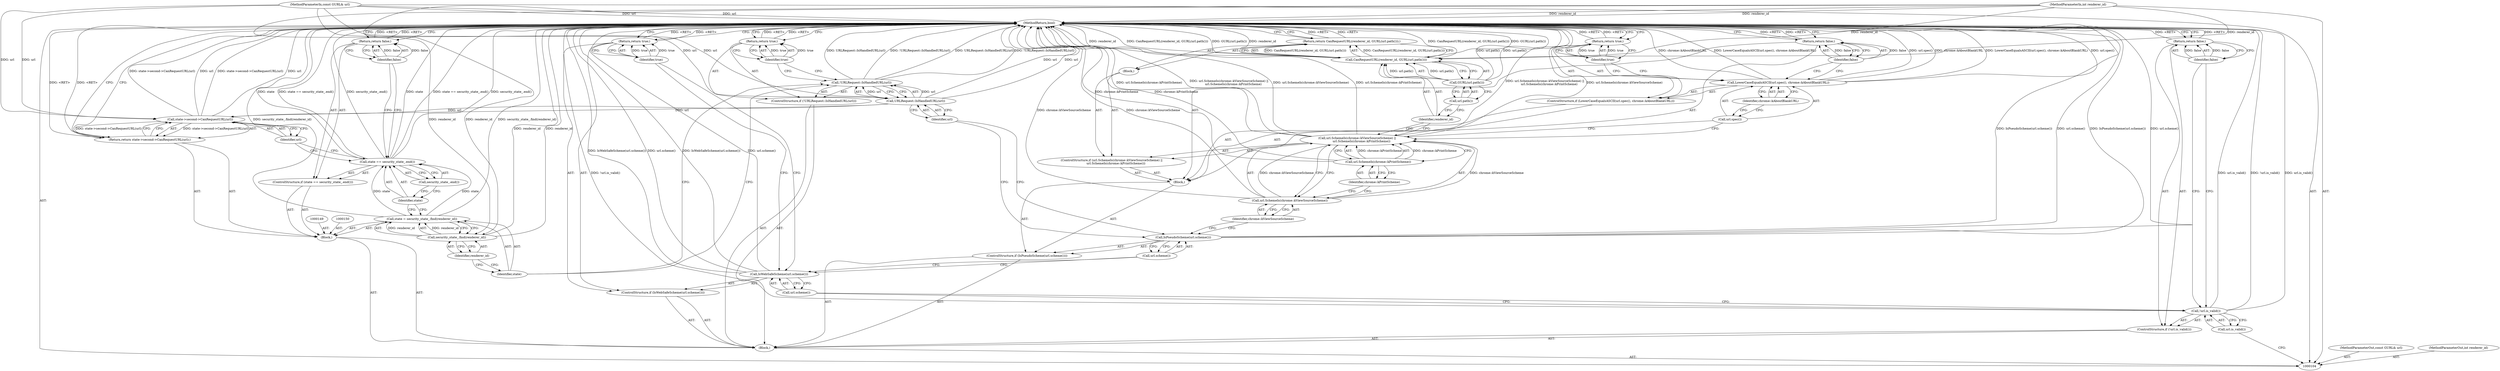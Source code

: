 digraph "1_Chrome_690d0a9175790c4bd3abd066932bc08203c164ca" {
"1000164" [label="(MethodReturn,bool)"];
"1000125" [label="(Identifier,chrome::kViewSourceScheme)"];
"1000122" [label="(ControlStructure,if (url.SchemeIs(chrome::kViewSourceScheme) ||\n         url.SchemeIs(chrome::kPrintScheme)))"];
"1000123" [label="(Call,url.SchemeIs(chrome::kViewSourceScheme) ||\n         url.SchemeIs(chrome::kPrintScheme))"];
"1000124" [label="(Call,url.SchemeIs(chrome::kViewSourceScheme))"];
"1000127" [label="(Identifier,chrome::kPrintScheme)"];
"1000128" [label="(Block,)"];
"1000126" [label="(Call,url.SchemeIs(chrome::kPrintScheme))"];
"1000130" [label="(Call,CanRequestURL(renderer_id, GURL(url.path())))"];
"1000131" [label="(Identifier,renderer_id)"];
"1000132" [label="(Call,GURL(url.path()))"];
"1000133" [label="(Call,url.path())"];
"1000129" [label="(Return,return CanRequestURL(renderer_id, GURL(url.path()));)"];
"1000136" [label="(Call,url.spec())"];
"1000137" [label="(Identifier,chrome::kAboutBlankURL)"];
"1000134" [label="(ControlStructure,if (LowerCaseEqualsASCII(url.spec(), chrome::kAboutBlankURL)))"];
"1000135" [label="(Call,LowerCaseEqualsASCII(url.spec(), chrome::kAboutBlankURL))"];
"1000139" [label="(Identifier,true)"];
"1000138" [label="(Return,return true;)"];
"1000141" [label="(Identifier,false)"];
"1000140" [label="(Return,return false;)"];
"1000106" [label="(MethodParameterIn,const GURL& url)"];
"1000246" [label="(MethodParameterOut,const GURL& url)"];
"1000107" [label="(Block,)"];
"1000105" [label="(MethodParameterIn,int renderer_id)"];
"1000245" [label="(MethodParameterOut,int renderer_id)"];
"1000142" [label="(ControlStructure,if (!URLRequest::IsHandledURL(url)))"];
"1000145" [label="(Identifier,url)"];
"1000143" [label="(Call,!URLRequest::IsHandledURL(url))"];
"1000144" [label="(Call,URLRequest::IsHandledURL(url))"];
"1000147" [label="(Identifier,true)"];
"1000146" [label="(Return,return true;)"];
"1000151" [label="(Call,state = security_state_.find(renderer_id))"];
"1000152" [label="(Identifier,state)"];
"1000153" [label="(Call,security_state_.find(renderer_id))"];
"1000148" [label="(Block,)"];
"1000154" [label="(Identifier,renderer_id)"];
"1000158" [label="(Call,security_state_.end())"];
"1000155" [label="(ControlStructure,if (state == security_state_.end()))"];
"1000156" [label="(Call,state == security_state_.end())"];
"1000157" [label="(Identifier,state)"];
"1000108" [label="(ControlStructure,if (!url.is_valid()))"];
"1000109" [label="(Call,!url.is_valid())"];
"1000110" [label="(Call,url.is_valid())"];
"1000160" [label="(Identifier,false)"];
"1000159" [label="(Return,return false;)"];
"1000162" [label="(Call,state->second->CanRequestURL(url))"];
"1000161" [label="(Return,return state->second->CanRequestURL(url);)"];
"1000163" [label="(Identifier,url)"];
"1000112" [label="(Identifier,false)"];
"1000111" [label="(Return,return false;)"];
"1000113" [label="(ControlStructure,if (IsWebSafeScheme(url.scheme())))"];
"1000115" [label="(Call,url.scheme())"];
"1000114" [label="(Call,IsWebSafeScheme(url.scheme()))"];
"1000117" [label="(Identifier,true)"];
"1000116" [label="(Return,return true;)"];
"1000118" [label="(ControlStructure,if (IsPseudoScheme(url.scheme())))"];
"1000120" [label="(Call,url.scheme())"];
"1000121" [label="(Block,)"];
"1000119" [label="(Call,IsPseudoScheme(url.scheme()))"];
"1000164" -> "1000104"  [label="AST: "];
"1000164" -> "1000111"  [label="CFG: "];
"1000164" -> "1000116"  [label="CFG: "];
"1000164" -> "1000129"  [label="CFG: "];
"1000164" -> "1000138"  [label="CFG: "];
"1000164" -> "1000140"  [label="CFG: "];
"1000164" -> "1000146"  [label="CFG: "];
"1000164" -> "1000159"  [label="CFG: "];
"1000164" -> "1000161"  [label="CFG: "];
"1000161" -> "1000164"  [label="DDG: <RET>"];
"1000116" -> "1000164"  [label="DDG: <RET>"];
"1000111" -> "1000164"  [label="DDG: <RET>"];
"1000146" -> "1000164"  [label="DDG: <RET>"];
"1000129" -> "1000164"  [label="DDG: <RET>"];
"1000140" -> "1000164"  [label="DDG: <RET>"];
"1000138" -> "1000164"  [label="DDG: <RET>"];
"1000159" -> "1000164"  [label="DDG: <RET>"];
"1000124" -> "1000164"  [label="DDG: chrome::kViewSourceScheme"];
"1000156" -> "1000164"  [label="DDG: state"];
"1000156" -> "1000164"  [label="DDG: state == security_state_.end()"];
"1000156" -> "1000164"  [label="DDG: security_state_.end()"];
"1000105" -> "1000164"  [label="DDG: renderer_id"];
"1000114" -> "1000164"  [label="DDG: IsWebSafeScheme(url.scheme())"];
"1000114" -> "1000164"  [label="DDG: url.scheme()"];
"1000132" -> "1000164"  [label="DDG: url.path()"];
"1000153" -> "1000164"  [label="DDG: renderer_id"];
"1000119" -> "1000164"  [label="DDG: IsPseudoScheme(url.scheme())"];
"1000119" -> "1000164"  [label="DDG: url.scheme()"];
"1000130" -> "1000164"  [label="DDG: CanRequestURL(renderer_id, GURL(url.path()))"];
"1000130" -> "1000164"  [label="DDG: GURL(url.path())"];
"1000130" -> "1000164"  [label="DDG: renderer_id"];
"1000123" -> "1000164"  [label="DDG: url.SchemeIs(chrome::kPrintScheme)"];
"1000123" -> "1000164"  [label="DDG: url.SchemeIs(chrome::kViewSourceScheme) ||\n         url.SchemeIs(chrome::kPrintScheme)"];
"1000123" -> "1000164"  [label="DDG: url.SchemeIs(chrome::kViewSourceScheme)"];
"1000143" -> "1000164"  [label="DDG: URLRequest::IsHandledURL(url)"];
"1000143" -> "1000164"  [label="DDG: !URLRequest::IsHandledURL(url)"];
"1000126" -> "1000164"  [label="DDG: chrome::kPrintScheme"];
"1000151" -> "1000164"  [label="DDG: security_state_.find(renderer_id)"];
"1000135" -> "1000164"  [label="DDG: LowerCaseEqualsASCII(url.spec(), chrome::kAboutBlankURL)"];
"1000135" -> "1000164"  [label="DDG: url.spec()"];
"1000135" -> "1000164"  [label="DDG: chrome::kAboutBlankURL"];
"1000109" -> "1000164"  [label="DDG: url.is_valid()"];
"1000109" -> "1000164"  [label="DDG: !url.is_valid()"];
"1000144" -> "1000164"  [label="DDG: url"];
"1000162" -> "1000164"  [label="DDG: url"];
"1000162" -> "1000164"  [label="DDG: state->second->CanRequestURL(url)"];
"1000106" -> "1000164"  [label="DDG: url"];
"1000125" -> "1000124"  [label="AST: "];
"1000125" -> "1000119"  [label="CFG: "];
"1000124" -> "1000125"  [label="CFG: "];
"1000122" -> "1000121"  [label="AST: "];
"1000123" -> "1000122"  [label="AST: "];
"1000128" -> "1000122"  [label="AST: "];
"1000123" -> "1000122"  [label="AST: "];
"1000123" -> "1000124"  [label="CFG: "];
"1000123" -> "1000126"  [label="CFG: "];
"1000124" -> "1000123"  [label="AST: "];
"1000126" -> "1000123"  [label="AST: "];
"1000131" -> "1000123"  [label="CFG: "];
"1000136" -> "1000123"  [label="CFG: "];
"1000123" -> "1000164"  [label="DDG: url.SchemeIs(chrome::kPrintScheme)"];
"1000123" -> "1000164"  [label="DDG: url.SchemeIs(chrome::kViewSourceScheme) ||\n         url.SchemeIs(chrome::kPrintScheme)"];
"1000123" -> "1000164"  [label="DDG: url.SchemeIs(chrome::kViewSourceScheme)"];
"1000124" -> "1000123"  [label="DDG: chrome::kViewSourceScheme"];
"1000126" -> "1000123"  [label="DDG: chrome::kPrintScheme"];
"1000124" -> "1000123"  [label="AST: "];
"1000124" -> "1000125"  [label="CFG: "];
"1000125" -> "1000124"  [label="AST: "];
"1000127" -> "1000124"  [label="CFG: "];
"1000123" -> "1000124"  [label="CFG: "];
"1000124" -> "1000164"  [label="DDG: chrome::kViewSourceScheme"];
"1000124" -> "1000123"  [label="DDG: chrome::kViewSourceScheme"];
"1000127" -> "1000126"  [label="AST: "];
"1000127" -> "1000124"  [label="CFG: "];
"1000126" -> "1000127"  [label="CFG: "];
"1000128" -> "1000122"  [label="AST: "];
"1000129" -> "1000128"  [label="AST: "];
"1000126" -> "1000123"  [label="AST: "];
"1000126" -> "1000127"  [label="CFG: "];
"1000127" -> "1000126"  [label="AST: "];
"1000123" -> "1000126"  [label="CFG: "];
"1000126" -> "1000164"  [label="DDG: chrome::kPrintScheme"];
"1000126" -> "1000123"  [label="DDG: chrome::kPrintScheme"];
"1000130" -> "1000129"  [label="AST: "];
"1000130" -> "1000132"  [label="CFG: "];
"1000131" -> "1000130"  [label="AST: "];
"1000132" -> "1000130"  [label="AST: "];
"1000129" -> "1000130"  [label="CFG: "];
"1000130" -> "1000164"  [label="DDG: CanRequestURL(renderer_id, GURL(url.path()))"];
"1000130" -> "1000164"  [label="DDG: GURL(url.path())"];
"1000130" -> "1000164"  [label="DDG: renderer_id"];
"1000130" -> "1000129"  [label="DDG: CanRequestURL(renderer_id, GURL(url.path()))"];
"1000105" -> "1000130"  [label="DDG: renderer_id"];
"1000132" -> "1000130"  [label="DDG: url.path()"];
"1000131" -> "1000130"  [label="AST: "];
"1000131" -> "1000123"  [label="CFG: "];
"1000133" -> "1000131"  [label="CFG: "];
"1000132" -> "1000130"  [label="AST: "];
"1000132" -> "1000133"  [label="CFG: "];
"1000133" -> "1000132"  [label="AST: "];
"1000130" -> "1000132"  [label="CFG: "];
"1000132" -> "1000164"  [label="DDG: url.path()"];
"1000132" -> "1000130"  [label="DDG: url.path()"];
"1000133" -> "1000132"  [label="AST: "];
"1000133" -> "1000131"  [label="CFG: "];
"1000132" -> "1000133"  [label="CFG: "];
"1000129" -> "1000128"  [label="AST: "];
"1000129" -> "1000130"  [label="CFG: "];
"1000130" -> "1000129"  [label="AST: "];
"1000164" -> "1000129"  [label="CFG: "];
"1000129" -> "1000164"  [label="DDG: <RET>"];
"1000130" -> "1000129"  [label="DDG: CanRequestURL(renderer_id, GURL(url.path()))"];
"1000136" -> "1000135"  [label="AST: "];
"1000136" -> "1000123"  [label="CFG: "];
"1000137" -> "1000136"  [label="CFG: "];
"1000137" -> "1000135"  [label="AST: "];
"1000137" -> "1000136"  [label="CFG: "];
"1000135" -> "1000137"  [label="CFG: "];
"1000134" -> "1000121"  [label="AST: "];
"1000135" -> "1000134"  [label="AST: "];
"1000138" -> "1000134"  [label="AST: "];
"1000135" -> "1000134"  [label="AST: "];
"1000135" -> "1000137"  [label="CFG: "];
"1000136" -> "1000135"  [label="AST: "];
"1000137" -> "1000135"  [label="AST: "];
"1000139" -> "1000135"  [label="CFG: "];
"1000141" -> "1000135"  [label="CFG: "];
"1000135" -> "1000164"  [label="DDG: LowerCaseEqualsASCII(url.spec(), chrome::kAboutBlankURL)"];
"1000135" -> "1000164"  [label="DDG: url.spec()"];
"1000135" -> "1000164"  [label="DDG: chrome::kAboutBlankURL"];
"1000139" -> "1000138"  [label="AST: "];
"1000139" -> "1000135"  [label="CFG: "];
"1000138" -> "1000139"  [label="CFG: "];
"1000139" -> "1000138"  [label="DDG: true"];
"1000138" -> "1000134"  [label="AST: "];
"1000138" -> "1000139"  [label="CFG: "];
"1000139" -> "1000138"  [label="AST: "];
"1000164" -> "1000138"  [label="CFG: "];
"1000138" -> "1000164"  [label="DDG: <RET>"];
"1000139" -> "1000138"  [label="DDG: true"];
"1000141" -> "1000140"  [label="AST: "];
"1000141" -> "1000135"  [label="CFG: "];
"1000140" -> "1000141"  [label="CFG: "];
"1000141" -> "1000140"  [label="DDG: false"];
"1000140" -> "1000121"  [label="AST: "];
"1000140" -> "1000141"  [label="CFG: "];
"1000141" -> "1000140"  [label="AST: "];
"1000164" -> "1000140"  [label="CFG: "];
"1000140" -> "1000164"  [label="DDG: <RET>"];
"1000141" -> "1000140"  [label="DDG: false"];
"1000106" -> "1000104"  [label="AST: "];
"1000106" -> "1000164"  [label="DDG: url"];
"1000106" -> "1000144"  [label="DDG: url"];
"1000106" -> "1000162"  [label="DDG: url"];
"1000246" -> "1000104"  [label="AST: "];
"1000107" -> "1000104"  [label="AST: "];
"1000108" -> "1000107"  [label="AST: "];
"1000113" -> "1000107"  [label="AST: "];
"1000118" -> "1000107"  [label="AST: "];
"1000142" -> "1000107"  [label="AST: "];
"1000148" -> "1000107"  [label="AST: "];
"1000105" -> "1000104"  [label="AST: "];
"1000105" -> "1000164"  [label="DDG: renderer_id"];
"1000105" -> "1000130"  [label="DDG: renderer_id"];
"1000105" -> "1000153"  [label="DDG: renderer_id"];
"1000245" -> "1000104"  [label="AST: "];
"1000142" -> "1000107"  [label="AST: "];
"1000143" -> "1000142"  [label="AST: "];
"1000146" -> "1000142"  [label="AST: "];
"1000145" -> "1000144"  [label="AST: "];
"1000145" -> "1000119"  [label="CFG: "];
"1000144" -> "1000145"  [label="CFG: "];
"1000143" -> "1000142"  [label="AST: "];
"1000143" -> "1000144"  [label="CFG: "];
"1000144" -> "1000143"  [label="AST: "];
"1000147" -> "1000143"  [label="CFG: "];
"1000152" -> "1000143"  [label="CFG: "];
"1000143" -> "1000164"  [label="DDG: URLRequest::IsHandledURL(url)"];
"1000143" -> "1000164"  [label="DDG: !URLRequest::IsHandledURL(url)"];
"1000144" -> "1000143"  [label="DDG: url"];
"1000144" -> "1000143"  [label="AST: "];
"1000144" -> "1000145"  [label="CFG: "];
"1000145" -> "1000144"  [label="AST: "];
"1000143" -> "1000144"  [label="CFG: "];
"1000144" -> "1000164"  [label="DDG: url"];
"1000144" -> "1000143"  [label="DDG: url"];
"1000106" -> "1000144"  [label="DDG: url"];
"1000144" -> "1000162"  [label="DDG: url"];
"1000147" -> "1000146"  [label="AST: "];
"1000147" -> "1000143"  [label="CFG: "];
"1000146" -> "1000147"  [label="CFG: "];
"1000147" -> "1000146"  [label="DDG: true"];
"1000146" -> "1000142"  [label="AST: "];
"1000146" -> "1000147"  [label="CFG: "];
"1000147" -> "1000146"  [label="AST: "];
"1000164" -> "1000146"  [label="CFG: "];
"1000146" -> "1000164"  [label="DDG: <RET>"];
"1000147" -> "1000146"  [label="DDG: true"];
"1000151" -> "1000148"  [label="AST: "];
"1000151" -> "1000153"  [label="CFG: "];
"1000152" -> "1000151"  [label="AST: "];
"1000153" -> "1000151"  [label="AST: "];
"1000157" -> "1000151"  [label="CFG: "];
"1000151" -> "1000164"  [label="DDG: security_state_.find(renderer_id)"];
"1000153" -> "1000151"  [label="DDG: renderer_id"];
"1000151" -> "1000156"  [label="DDG: state"];
"1000152" -> "1000151"  [label="AST: "];
"1000152" -> "1000143"  [label="CFG: "];
"1000154" -> "1000152"  [label="CFG: "];
"1000153" -> "1000151"  [label="AST: "];
"1000153" -> "1000154"  [label="CFG: "];
"1000154" -> "1000153"  [label="AST: "];
"1000151" -> "1000153"  [label="CFG: "];
"1000153" -> "1000164"  [label="DDG: renderer_id"];
"1000153" -> "1000151"  [label="DDG: renderer_id"];
"1000105" -> "1000153"  [label="DDG: renderer_id"];
"1000148" -> "1000107"  [label="AST: "];
"1000149" -> "1000148"  [label="AST: "];
"1000150" -> "1000148"  [label="AST: "];
"1000151" -> "1000148"  [label="AST: "];
"1000155" -> "1000148"  [label="AST: "];
"1000161" -> "1000148"  [label="AST: "];
"1000154" -> "1000153"  [label="AST: "];
"1000154" -> "1000152"  [label="CFG: "];
"1000153" -> "1000154"  [label="CFG: "];
"1000158" -> "1000156"  [label="AST: "];
"1000158" -> "1000157"  [label="CFG: "];
"1000156" -> "1000158"  [label="CFG: "];
"1000155" -> "1000148"  [label="AST: "];
"1000156" -> "1000155"  [label="AST: "];
"1000159" -> "1000155"  [label="AST: "];
"1000156" -> "1000155"  [label="AST: "];
"1000156" -> "1000158"  [label="CFG: "];
"1000157" -> "1000156"  [label="AST: "];
"1000158" -> "1000156"  [label="AST: "];
"1000160" -> "1000156"  [label="CFG: "];
"1000163" -> "1000156"  [label="CFG: "];
"1000156" -> "1000164"  [label="DDG: state"];
"1000156" -> "1000164"  [label="DDG: state == security_state_.end()"];
"1000156" -> "1000164"  [label="DDG: security_state_.end()"];
"1000151" -> "1000156"  [label="DDG: state"];
"1000157" -> "1000156"  [label="AST: "];
"1000157" -> "1000151"  [label="CFG: "];
"1000158" -> "1000157"  [label="CFG: "];
"1000108" -> "1000107"  [label="AST: "];
"1000109" -> "1000108"  [label="AST: "];
"1000111" -> "1000108"  [label="AST: "];
"1000109" -> "1000108"  [label="AST: "];
"1000109" -> "1000110"  [label="CFG: "];
"1000110" -> "1000109"  [label="AST: "];
"1000112" -> "1000109"  [label="CFG: "];
"1000115" -> "1000109"  [label="CFG: "];
"1000109" -> "1000164"  [label="DDG: url.is_valid()"];
"1000109" -> "1000164"  [label="DDG: !url.is_valid()"];
"1000110" -> "1000109"  [label="AST: "];
"1000110" -> "1000104"  [label="CFG: "];
"1000109" -> "1000110"  [label="CFG: "];
"1000160" -> "1000159"  [label="AST: "];
"1000160" -> "1000156"  [label="CFG: "];
"1000159" -> "1000160"  [label="CFG: "];
"1000160" -> "1000159"  [label="DDG: false"];
"1000159" -> "1000155"  [label="AST: "];
"1000159" -> "1000160"  [label="CFG: "];
"1000160" -> "1000159"  [label="AST: "];
"1000164" -> "1000159"  [label="CFG: "];
"1000159" -> "1000164"  [label="DDG: <RET>"];
"1000160" -> "1000159"  [label="DDG: false"];
"1000162" -> "1000161"  [label="AST: "];
"1000162" -> "1000163"  [label="CFG: "];
"1000163" -> "1000162"  [label="AST: "];
"1000161" -> "1000162"  [label="CFG: "];
"1000162" -> "1000164"  [label="DDG: url"];
"1000162" -> "1000164"  [label="DDG: state->second->CanRequestURL(url)"];
"1000162" -> "1000161"  [label="DDG: state->second->CanRequestURL(url)"];
"1000144" -> "1000162"  [label="DDG: url"];
"1000106" -> "1000162"  [label="DDG: url"];
"1000161" -> "1000148"  [label="AST: "];
"1000161" -> "1000162"  [label="CFG: "];
"1000162" -> "1000161"  [label="AST: "];
"1000164" -> "1000161"  [label="CFG: "];
"1000161" -> "1000164"  [label="DDG: <RET>"];
"1000162" -> "1000161"  [label="DDG: state->second->CanRequestURL(url)"];
"1000163" -> "1000162"  [label="AST: "];
"1000163" -> "1000156"  [label="CFG: "];
"1000162" -> "1000163"  [label="CFG: "];
"1000112" -> "1000111"  [label="AST: "];
"1000112" -> "1000109"  [label="CFG: "];
"1000111" -> "1000112"  [label="CFG: "];
"1000112" -> "1000111"  [label="DDG: false"];
"1000111" -> "1000108"  [label="AST: "];
"1000111" -> "1000112"  [label="CFG: "];
"1000112" -> "1000111"  [label="AST: "];
"1000164" -> "1000111"  [label="CFG: "];
"1000111" -> "1000164"  [label="DDG: <RET>"];
"1000112" -> "1000111"  [label="DDG: false"];
"1000113" -> "1000107"  [label="AST: "];
"1000114" -> "1000113"  [label="AST: "];
"1000116" -> "1000113"  [label="AST: "];
"1000115" -> "1000114"  [label="AST: "];
"1000115" -> "1000109"  [label="CFG: "];
"1000114" -> "1000115"  [label="CFG: "];
"1000114" -> "1000113"  [label="AST: "];
"1000114" -> "1000115"  [label="CFG: "];
"1000115" -> "1000114"  [label="AST: "];
"1000117" -> "1000114"  [label="CFG: "];
"1000120" -> "1000114"  [label="CFG: "];
"1000114" -> "1000164"  [label="DDG: IsWebSafeScheme(url.scheme())"];
"1000114" -> "1000164"  [label="DDG: url.scheme()"];
"1000117" -> "1000116"  [label="AST: "];
"1000117" -> "1000114"  [label="CFG: "];
"1000116" -> "1000117"  [label="CFG: "];
"1000117" -> "1000116"  [label="DDG: true"];
"1000116" -> "1000113"  [label="AST: "];
"1000116" -> "1000117"  [label="CFG: "];
"1000117" -> "1000116"  [label="AST: "];
"1000164" -> "1000116"  [label="CFG: "];
"1000116" -> "1000164"  [label="DDG: <RET>"];
"1000117" -> "1000116"  [label="DDG: true"];
"1000118" -> "1000107"  [label="AST: "];
"1000119" -> "1000118"  [label="AST: "];
"1000121" -> "1000118"  [label="AST: "];
"1000120" -> "1000119"  [label="AST: "];
"1000120" -> "1000114"  [label="CFG: "];
"1000119" -> "1000120"  [label="CFG: "];
"1000121" -> "1000118"  [label="AST: "];
"1000122" -> "1000121"  [label="AST: "];
"1000134" -> "1000121"  [label="AST: "];
"1000140" -> "1000121"  [label="AST: "];
"1000119" -> "1000118"  [label="AST: "];
"1000119" -> "1000120"  [label="CFG: "];
"1000120" -> "1000119"  [label="AST: "];
"1000125" -> "1000119"  [label="CFG: "];
"1000145" -> "1000119"  [label="CFG: "];
"1000119" -> "1000164"  [label="DDG: IsPseudoScheme(url.scheme())"];
"1000119" -> "1000164"  [label="DDG: url.scheme()"];
}
